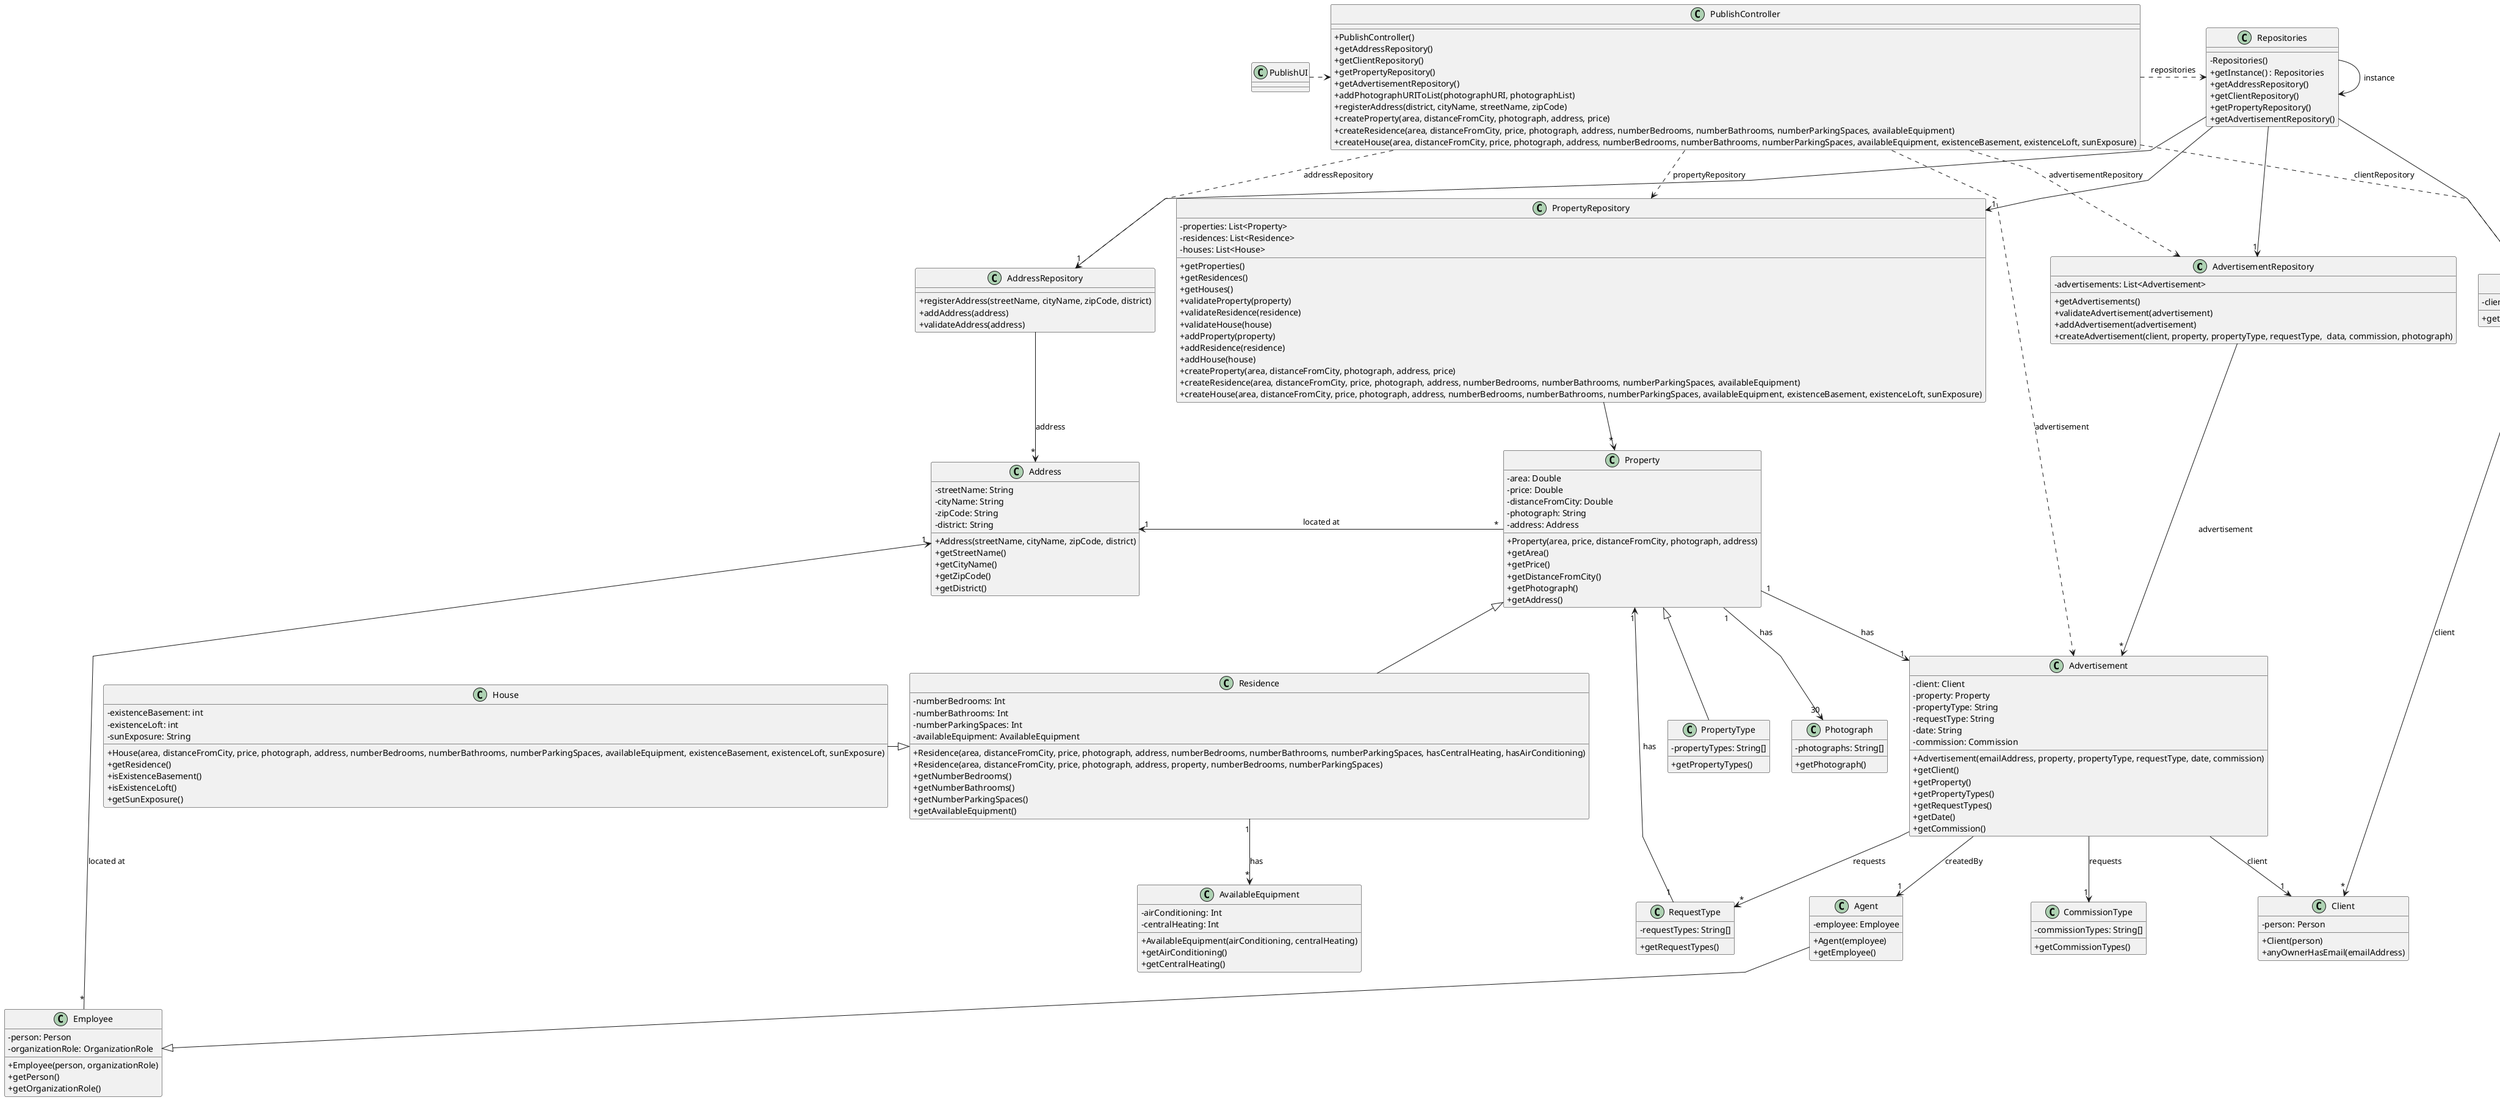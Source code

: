 @startuml
'skinparam monochrome true
skinparam packageStyle rectangle
skinparam shadowing false
skinparam linetype polyline
'skinparam linetype orto

skinparam classAttributeIconSize 0

'left to right direction

class AdvertisementRepository {
    - advertisements: List<Advertisement>
    + getAdvertisements()
    + validateAdvertisement(advertisement)
    + addAdvertisement(advertisement)
    + createAdvertisement(client, property, propertyType, requestType,  data, commission, photograph)
}

class ClientRepository {
    - clientList: List<Client>
    + getClientByEmail(ownerEmail)
}

class PropertyRepository {
    - properties: List<Property>
    - residences: List<Residence>
    - houses: List<House>
    + getProperties()
    + getResidences()
    + getHouses()
    + validateProperty(property)
    + validateResidence(residence)
    + validateHouse(house)
    + addProperty(property)
    + addResidence(residence)
    + addHouse(house)
    + createProperty(area, distanceFromCity, photograph, address, price)
    + createResidence(area, distanceFromCity, price, photograph, address, numberBedrooms, numberBathrooms, numberParkingSpaces, availableEquipment)
    + createHouse(area, distanceFromCity, price, photograph, address, numberBedrooms, numberBathrooms, numberParkingSpaces, availableEquipment, existenceBasement, existenceLoft, sunExposure)
}

class AddressRepository {
    + registerAddress(streetName, cityName, zipCode, district)
    + addAddress(address)
    + validateAddress(address)
}

class Agent {
    - employee: Employee
    + Agent(employee)
    + getEmployee()
}

class Client {
    - person: Person
    + Client(person)
    + anyOwnerHasEmail(emailAddress)
}

class AvailableEquipment {
    - airConditioning: Int
    - centralHeating: Int
    + AvailableEquipment(airConditioning, centralHeating)
    + getAirConditioning()
    + getCentralHeating()
}

class Advertisement {
    - client: Client
    - property: Property
    - propertyType: String
    - requestType: String
    - date: String
    - commission: Commission
    + Advertisement(emailAddress, property, propertyType, requestType, date, commission)
    + getClient()
    + getProperty()
    + getPropertyTypes()
    + getRequestTypes()
    + getDate()
    + getCommission()
}

class Repositories {
    - Repositories()
    + getInstance() : Repositories
    + getAddressRepository()
    + getClientRepository()
    + getPropertyRepository()
    + getAdvertisementRepository()
}

class PublishController {
    + PublishController()
    + getAddressRepository()
    + getClientRepository()
    + getPropertyRepository()
    + getAdvertisementRepository()
    + addPhotographURIToList(photographURI, photographList)
    + registerAddress(district, cityName, streetName, zipCode)
    + createProperty(area, distanceFromCity, photograph, address, price)
    + createResidence(area, distanceFromCity, price, photograph, address, numberBedrooms, numberBathrooms, numberParkingSpaces, availableEquipment)
    + createHouse(area, distanceFromCity, price, photograph, address, numberBedrooms, numberBathrooms, numberParkingSpaces, availableEquipment, existenceBasement, existenceLoft, sunExposure)
}

class RequestType {
    - requestTypes: String[]
    + getRequestTypes()
}

class CommissionType {
    - commissionTypes: String[]
    + getCommissionTypes()
}

class Property {
     - area: Double
     - price: Double
     - distanceFromCity: Double
     - photograph: String
     - address: Address
     + Property(area, price, distanceFromCity, photograph, address)
     + getArea()
     + getPrice()
     + getDistanceFromCity()
     + getPhotograph()
     + getAddress()
}

class PropertyType {
    - propertyTypes: String[]
    + getPropertyTypes()
}

class Residence {
    - numberBedrooms: Int
    - numberBathrooms: Int
    - numberParkingSpaces: Int
    - availableEquipment: AvailableEquipment
    + Residence(area, distanceFromCity, price, photograph, address, numberBedrooms, numberBathrooms, numberParkingSpaces, hasCentralHeating, hasAirConditioning)
    + Residence(area, distanceFromCity, price, photograph, address, property, numberBedrooms, numberParkingSpaces)
    + getNumberBedrooms()
    + getNumberBathrooms()
    + getNumberParkingSpaces()
    + getAvailableEquipment()
}

class House {
    - existenceBasement: int
    - existenceLoft: int
    - sunExposure: String
    + House(area, distanceFromCity, price, photograph, address, numberBedrooms, numberBathrooms, numberParkingSpaces, availableEquipment, existenceBasement, existenceLoft, sunExposure)
    + getResidence()
    + isExistenceBasement()
    + isExistenceLoft()
    + getSunExposure()
}

class Address {
    - streetName: String
    - cityName: String
    - zipCode: String
    - district: String
    + Address(streetName, cityName, zipCode, district)
    + getStreetName()
    + getCityName()
    + getZipCode()
    + getDistrict()
}

class Photograph {
    - photographs: String[]
    + getPhotograph()
}

class Employee {
    - person: Person
    - organizationRole: OrganizationRole
    + Employee(person, organizationRole)
    + getPerson()
    + getOrganizationRole()
}

class PublishUI {
}

Repositories -> Repositories : instance

PublishUI .> PublishController

PublishController .> Repositories : repositories

Repositories --> "1" AdvertisementRepository
Repositories --> "1" AddressRepository
Repositories --> "1" ClientRepository
Repositories --> "1" PropertyRepository

PropertyRepository -> "*" Property

AdvertisementRepository --> "*" Advertisement: advertisement

PublishController .> AdvertisementRepository : advertisementRepository
PublishController .> AddressRepository : addressRepository
PublishController .> ClientRepository : clientRepository
PublishController .> PropertyRepository: propertyRepository

PublishController ..> Advertisement : advertisement

ClientRepository --> "*" Client : client

Advertisement --> "*" RequestType : requests
Advertisement --> "1" Client : client
Advertisement --> "1" Agent : createdBy
Advertisement --> "1" CommissionType : requests

Agent --|> Employee

RequestType "1" --> "1" Property : has

Address "1" <- "*" Property : located at
Address "1" <-- "*" Employee : located at

Property "1" --> "30" Photograph : has
Property <|-- Residence
Property <|-- PropertyType
Property "1" --> "1" Advertisement : has

Residence "1" --> "*" AvailableEquipment : has

AddressRepository --> "*" Address: address

House -|> Residence

@enduml